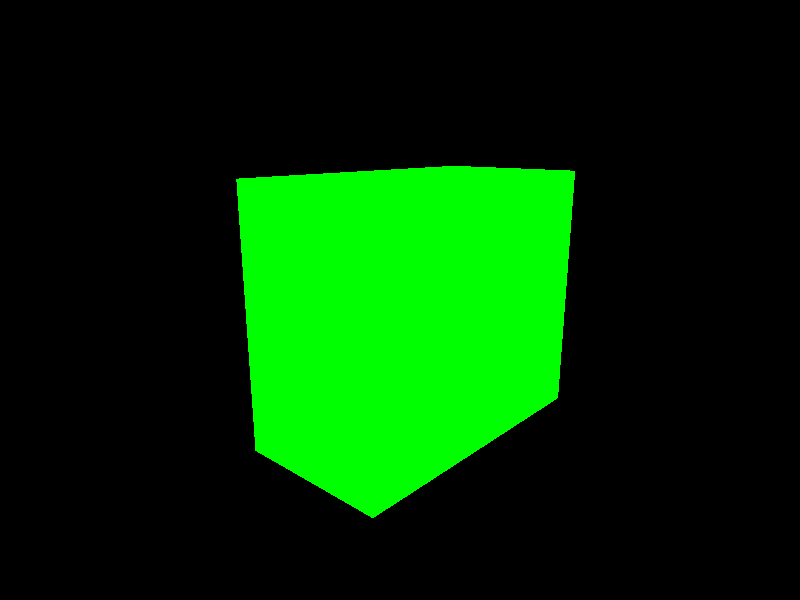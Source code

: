 #include "colors.inc"
#include "textures.inc"
#include "shapes.inc"
#include "metals.inc"
#include "glass.inc"
#include "woods.inc"

camera {
        location <-50,50,-50>
        look_at <26,22,18.5>
        }
        
light_source {
              <0,1000,-100>
              color White
              }

#declare Dist=80.0;
light_source {< -50, 25, -50> color White
     fade_distance Dist fade_power 2
//   area_light <-40, 0, -40>, <40, 0, 40>, 3, 3
//   adaptive 1
//   jitter
}
light_source {< 50, 10,  -4> color White
     fade_distance Dist fade_power 2
//   area_light <-20, 0, -20>, <20, 0, 20>, 3, 3
//   adaptive 1
//   jitter
}
light_source {< 0, 100,  0> color White
     fade_distance Dist fade_power 2
//   area_light <-30, 0, -30>, <30, 0, 30>, 3, 3
//   adaptive 1
//   jitter
}
              
 box {<0,0,0> <52,44,27>
       texture {
                 pigment { Green }
                 finish  {        
                         specular 0.5
                         ambient 0.1
                         diffuse 0.9
  
                         } 
                 }
      
      }
           